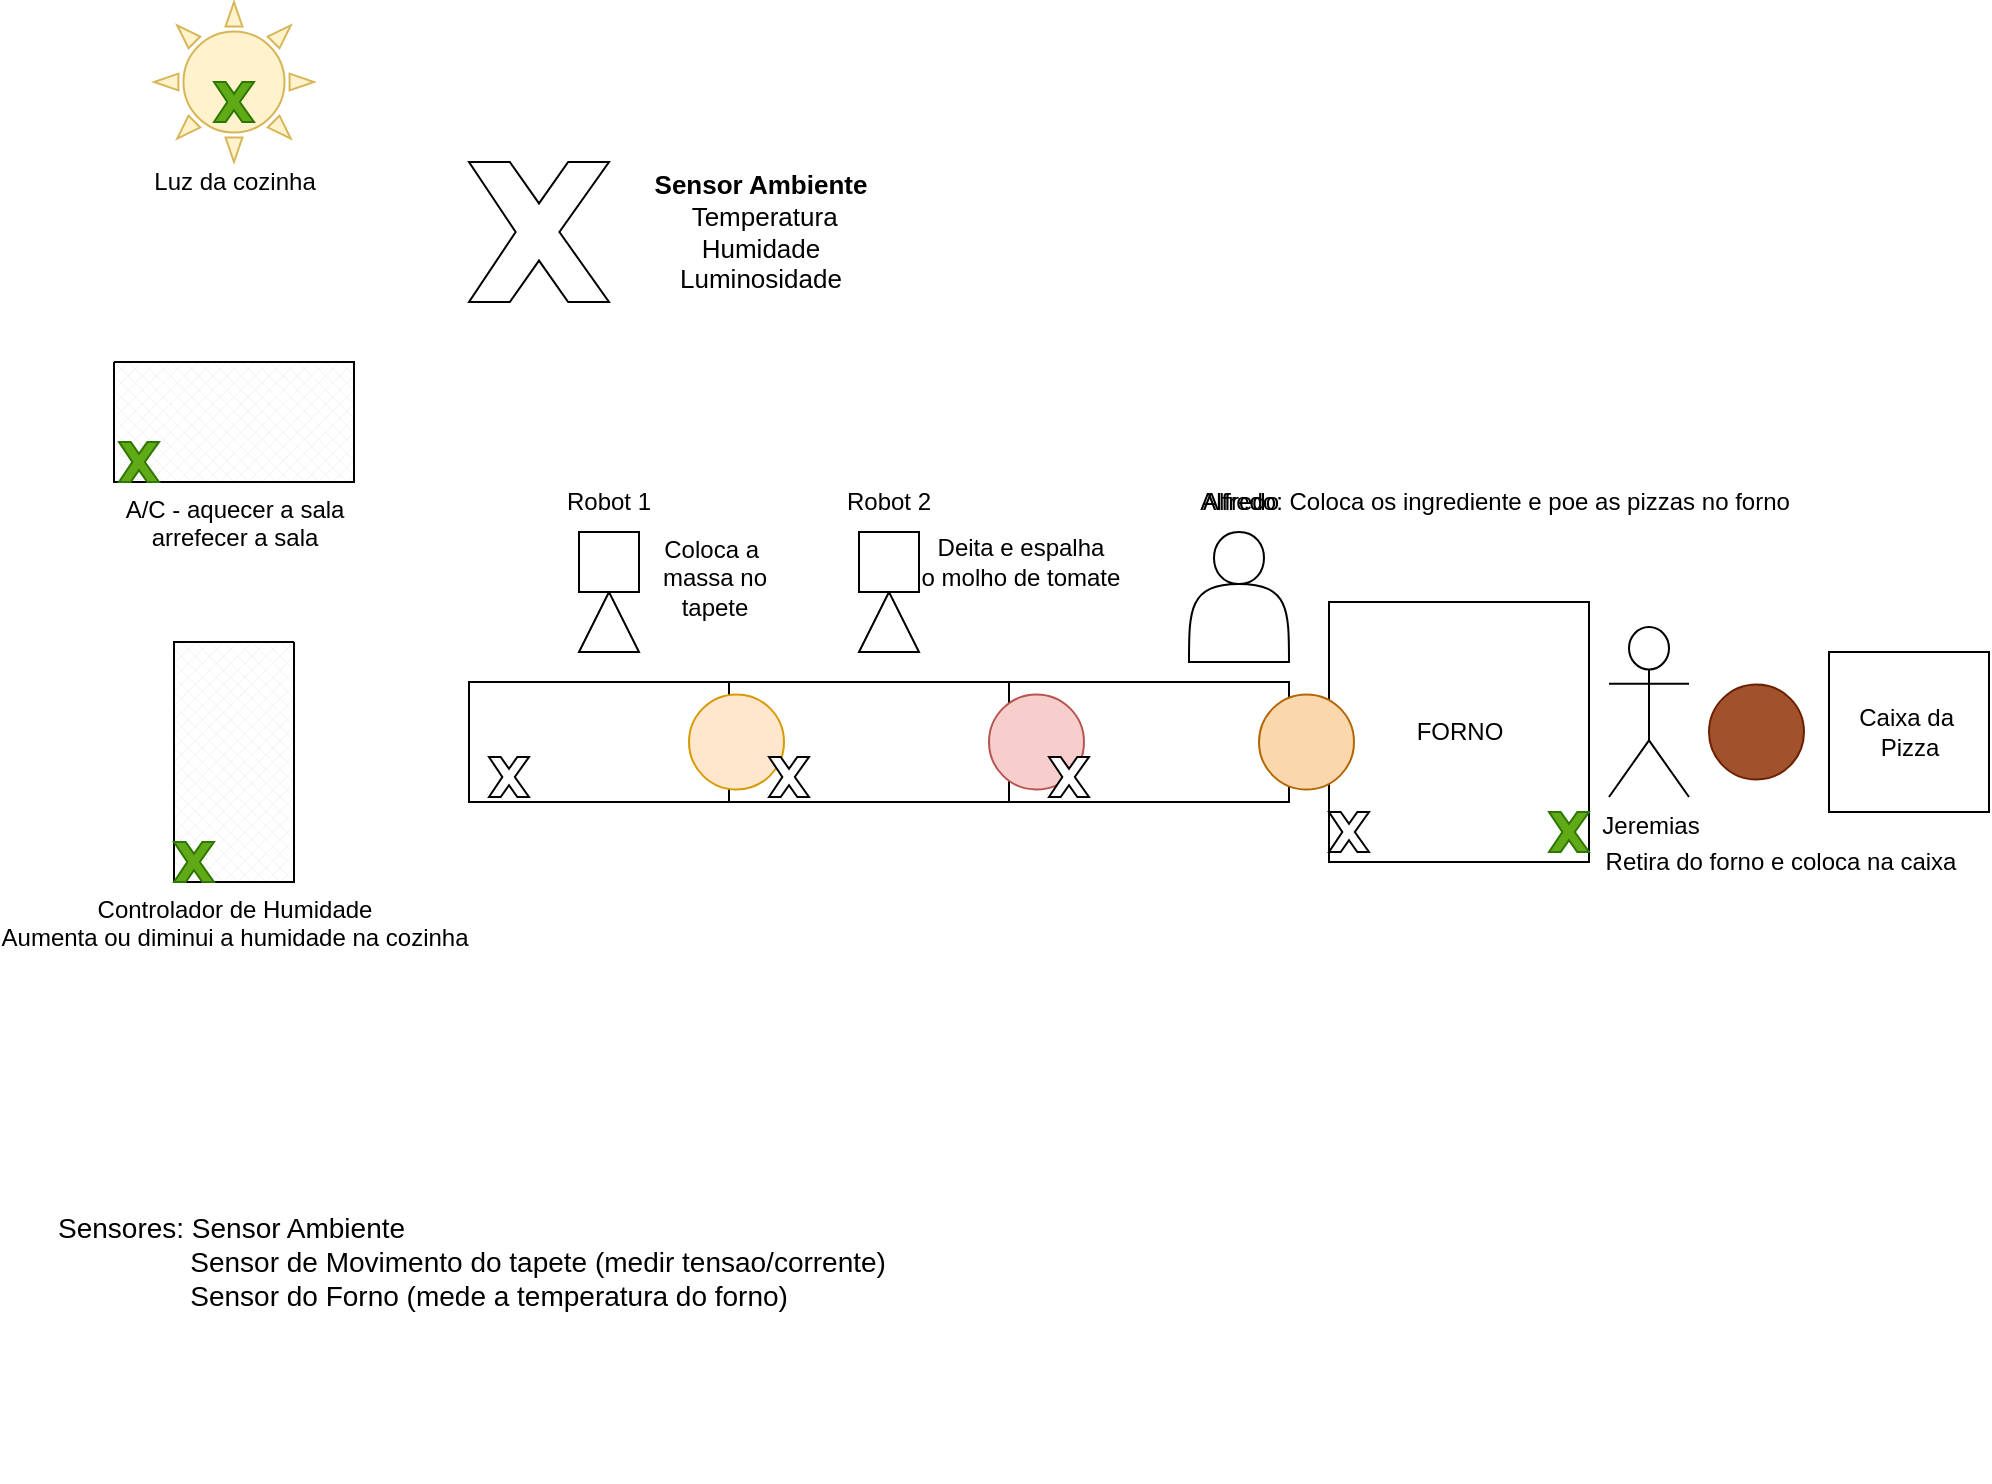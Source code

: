 <mxfile version="14.4.3" type="github">
  <diagram id="O8cKu8hD9Wat7ur4KSWv" name="v1">
    <mxGraphModel dx="1673" dy="896" grid="1" gridSize="10" guides="1" tooltips="1" connect="1" arrows="1" fold="1" page="1" pageScale="1" pageWidth="1169" pageHeight="827" math="0" shadow="0">
      <root>
        <mxCell id="0" />
        <mxCell id="1" parent="0" />
        <mxCell id="HmkSvmM_FdpT99_8etO7-1" value="" style="rounded=0;whiteSpace=wrap;html=1;" vertex="1" parent="1">
          <mxGeometry x="257.5" y="340" width="130" height="60" as="geometry" />
        </mxCell>
        <mxCell id="HmkSvmM_FdpT99_8etO7-2" value="" style="rounded=0;whiteSpace=wrap;html=1;" vertex="1" parent="1">
          <mxGeometry x="387.5" y="340" width="140" height="60" as="geometry" />
        </mxCell>
        <mxCell id="HmkSvmM_FdpT99_8etO7-3" value="" style="rounded=0;whiteSpace=wrap;html=1;" vertex="1" parent="1">
          <mxGeometry x="527.5" y="340" width="140" height="60" as="geometry" />
        </mxCell>
        <mxCell id="HmkSvmM_FdpT99_8etO7-4" value="FORNO" style="whiteSpace=wrap;html=1;aspect=fixed;" vertex="1" parent="1">
          <mxGeometry x="687.5" y="300" width="130" height="130" as="geometry" />
        </mxCell>
        <mxCell id="HmkSvmM_FdpT99_8etO7-5" value="" style="ellipse;whiteSpace=wrap;html=1;aspect=fixed;fillColor=#a0522d;strokeColor=#6D1F00;fontColor=#ffffff;" vertex="1" parent="1">
          <mxGeometry x="877.5" y="341.25" width="47.5" height="47.5" as="geometry" />
        </mxCell>
        <mxCell id="HmkSvmM_FdpT99_8etO7-6" value="Caixa da&amp;nbsp;&lt;br&gt;Pizza" style="whiteSpace=wrap;html=1;aspect=fixed;" vertex="1" parent="1">
          <mxGeometry x="937.5" y="325" width="80" height="80" as="geometry" />
        </mxCell>
        <mxCell id="HmkSvmM_FdpT99_8etO7-7" value="Jeremias" style="shape=umlActor;verticalLabelPosition=bottom;verticalAlign=top;html=1;outlineConnect=0;" vertex="1" parent="1">
          <mxGeometry x="827.5" y="312.5" width="40" height="85" as="geometry" />
        </mxCell>
        <mxCell id="HmkSvmM_FdpT99_8etO7-12" value="" style="triangle;whiteSpace=wrap;html=1;direction=north;" vertex="1" parent="1">
          <mxGeometry x="312.5" y="295" width="30" height="30" as="geometry" />
        </mxCell>
        <mxCell id="HmkSvmM_FdpT99_8etO7-13" value="" style="whiteSpace=wrap;html=1;aspect=fixed;" vertex="1" parent="1">
          <mxGeometry x="312.5" y="265" width="30" height="30" as="geometry" />
        </mxCell>
        <mxCell id="HmkSvmM_FdpT99_8etO7-14" value="" style="triangle;whiteSpace=wrap;html=1;direction=north;" vertex="1" parent="1">
          <mxGeometry x="452.5" y="295" width="30" height="30" as="geometry" />
        </mxCell>
        <mxCell id="HmkSvmM_FdpT99_8etO7-15" value="" style="whiteSpace=wrap;html=1;aspect=fixed;" vertex="1" parent="1">
          <mxGeometry x="452.5" y="265" width="30" height="30" as="geometry" />
        </mxCell>
        <mxCell id="HmkSvmM_FdpT99_8etO7-16" value="Robot 1" style="text;html=1;strokeColor=none;fillColor=none;align=center;verticalAlign=middle;whiteSpace=wrap;rounded=0;" vertex="1" parent="1">
          <mxGeometry x="300" y="240" width="55" height="20" as="geometry" />
        </mxCell>
        <mxCell id="HmkSvmM_FdpT99_8etO7-18" value="Robot 2" style="text;html=1;strokeColor=none;fillColor=none;align=center;verticalAlign=middle;whiteSpace=wrap;rounded=0;" vertex="1" parent="1">
          <mxGeometry x="440" y="240" width="55" height="20" as="geometry" />
        </mxCell>
        <mxCell id="HmkSvmM_FdpT99_8etO7-20" value="" style="ellipse;whiteSpace=wrap;html=1;aspect=fixed;fillColor=#fad7ac;strokeColor=#b46504;" vertex="1" parent="1">
          <mxGeometry x="652.5" y="346.25" width="47.5" height="47.5" as="geometry" />
        </mxCell>
        <mxCell id="HmkSvmM_FdpT99_8etO7-21" value="" style="shape=actor;whiteSpace=wrap;html=1;" vertex="1" parent="1">
          <mxGeometry x="617.5" y="265" width="50" height="65" as="geometry" />
        </mxCell>
        <mxCell id="HmkSvmM_FdpT99_8etO7-23" value="" style="ellipse;whiteSpace=wrap;html=1;aspect=fixed;fillColor=#ffe6cc;strokeColor=#d79b00;" vertex="1" parent="1">
          <mxGeometry x="367.5" y="346.25" width="47.5" height="47.5" as="geometry" />
        </mxCell>
        <mxCell id="HmkSvmM_FdpT99_8etO7-24" value="Alfredo" style="text;html=1;align=center;verticalAlign=middle;resizable=0;points=[];autosize=1;" vertex="1" parent="1">
          <mxGeometry x="617.5" y="240" width="50" height="20" as="geometry" />
        </mxCell>
        <mxCell id="HmkSvmM_FdpT99_8etO7-25" value="" style="verticalLabelPosition=bottom;verticalAlign=top;html=1;shape=mxgraph.basic.x" vertex="1" parent="1">
          <mxGeometry x="267.5" y="377.5" width="20" height="20" as="geometry" />
        </mxCell>
        <mxCell id="HmkSvmM_FdpT99_8etO7-26" value="" style="verticalLabelPosition=bottom;verticalAlign=top;html=1;shape=mxgraph.basic.x" vertex="1" parent="1">
          <mxGeometry x="407.5" y="377.5" width="20" height="20" as="geometry" />
        </mxCell>
        <mxCell id="HmkSvmM_FdpT99_8etO7-28" value="" style="verticalLabelPosition=bottom;verticalAlign=top;html=1;shape=mxgraph.basic.x" vertex="1" parent="1">
          <mxGeometry x="687.5" y="405" width="20" height="20" as="geometry" />
        </mxCell>
        <mxCell id="HmkSvmM_FdpT99_8etO7-30" value="A/C - aquecer a sala&lt;br&gt;arrefecer a sala" style="verticalLabelPosition=bottom;verticalAlign=top;html=1;shape=mxgraph.basic.patternFillRect;fillStyle=diagGrid;step=5;fillStrokeWidth=0.2;fillStrokeColor=#dddddd;" vertex="1" parent="1">
          <mxGeometry x="80" y="180" width="120" height="60" as="geometry" />
        </mxCell>
        <mxCell id="HmkSvmM_FdpT99_8etO7-29" value="" style="verticalLabelPosition=bottom;verticalAlign=top;html=1;shape=mxgraph.basic.x;fillColor=#60a917;strokeColor=#2D7600;fontColor=#ffffff;" vertex="1" parent="1">
          <mxGeometry x="82.5" y="220" width="20" height="20" as="geometry" />
        </mxCell>
        <mxCell id="HmkSvmM_FdpT99_8etO7-22" value="" style="ellipse;whiteSpace=wrap;html=1;aspect=fixed;fillColor=#f8cecc;strokeColor=#b85450;" vertex="1" parent="1">
          <mxGeometry x="517.5" y="346.25" width="47.5" height="47.5" as="geometry" />
        </mxCell>
        <mxCell id="HmkSvmM_FdpT99_8etO7-27" value="" style="verticalLabelPosition=bottom;verticalAlign=top;html=1;shape=mxgraph.basic.x" vertex="1" parent="1">
          <mxGeometry x="547.5" y="377.5" width="20" height="20" as="geometry" />
        </mxCell>
        <mxCell id="HmkSvmM_FdpT99_8etO7-33" value="Controlador de Humidade&lt;br&gt;Aumenta ou diminui a humidade na cozinha" style="verticalLabelPosition=bottom;verticalAlign=top;html=1;shape=mxgraph.basic.patternFillRect;fillStyle=diagGrid;step=5;fillStrokeWidth=0.2;fillStrokeColor=#dddddd;direction=south;" vertex="1" parent="1">
          <mxGeometry x="110" y="320" width="60" height="120" as="geometry" />
        </mxCell>
        <mxCell id="HmkSvmM_FdpT99_8etO7-34" value="" style="verticalLabelPosition=bottom;verticalAlign=top;html=1;shape=mxgraph.basic.x;fillColor=#60a917;strokeColor=#2D7600;fontColor=#ffffff;" vertex="1" parent="1">
          <mxGeometry x="110" y="420" width="20" height="20" as="geometry" />
        </mxCell>
        <mxCell id="HmkSvmM_FdpT99_8etO7-35" value="" style="verticalLabelPosition=bottom;verticalAlign=top;html=1;shape=mxgraph.basic.x;fillColor=#60a917;strokeColor=#2D7600;fontColor=#ffffff;" vertex="1" parent="1">
          <mxGeometry x="797.5" y="405" width="20" height="20" as="geometry" />
        </mxCell>
        <mxCell id="HmkSvmM_FdpT99_8etO7-36" value="Coloca a&amp;nbsp;&lt;br&gt;massa no&lt;br&gt;tapete" style="text;html=1;align=center;verticalAlign=middle;resizable=0;points=[];autosize=1;" vertex="1" parent="1">
          <mxGeometry x="345" y="262.5" width="70" height="50" as="geometry" />
        </mxCell>
        <mxCell id="HmkSvmM_FdpT99_8etO7-37" value="Deita e espalha&lt;br&gt;o molho de tomate" style="text;html=1;align=center;verticalAlign=middle;resizable=0;points=[];autosize=1;" vertex="1" parent="1">
          <mxGeometry x="477.5" y="265" width="110" height="30" as="geometry" />
        </mxCell>
        <mxCell id="HmkSvmM_FdpT99_8etO7-38" value="" style="verticalLabelPosition=bottom;verticalAlign=top;html=1;shape=mxgraph.basic.sun;fillColor=#fff2cc;strokeColor=#d6b656;" vertex="1" parent="1">
          <mxGeometry x="100" width="80" height="80" as="geometry" />
        </mxCell>
        <mxCell id="HmkSvmM_FdpT99_8etO7-39" value="" style="verticalLabelPosition=bottom;verticalAlign=top;html=1;shape=mxgraph.basic.x;fillColor=#60a917;strokeColor=#2D7600;fontColor=#ffffff;" vertex="1" parent="1">
          <mxGeometry x="130" y="40" width="20" height="20" as="geometry" />
        </mxCell>
        <mxCell id="HmkSvmM_FdpT99_8etO7-40" value="" style="verticalLabelPosition=bottom;verticalAlign=top;html=1;shape=mxgraph.basic.x" vertex="1" parent="1">
          <mxGeometry x="257.5" y="80" width="70" height="70" as="geometry" />
        </mxCell>
        <mxCell id="HmkSvmM_FdpT99_8etO7-41" value="&lt;font style=&quot;font-size: 13px&quot;&gt;&lt;b&gt;Sensor Ambiente&lt;/b&gt;&lt;br&gt;&amp;nbsp;Temperatura&lt;br&gt;Humidade&lt;br&gt;Luminosidade&lt;/font&gt;" style="text;html=1;align=center;verticalAlign=middle;resizable=0;points=[];autosize=1;" vertex="1" parent="1">
          <mxGeometry x="342.5" y="85" width="120" height="60" as="geometry" />
        </mxCell>
        <mxCell id="HmkSvmM_FdpT99_8etO7-42" value="Alfredo: Coloca os ingrediente e poe as pizzas no forno&lt;br&gt;" style="text;html=1;align=center;verticalAlign=middle;resizable=0;points=[];autosize=1;" vertex="1" parent="1">
          <mxGeometry x="615" y="240" width="310" height="20" as="geometry" />
        </mxCell>
        <mxCell id="HmkSvmM_FdpT99_8etO7-43" value="Retira do forno e coloca na caixa" style="text;html=1;align=center;verticalAlign=middle;resizable=0;points=[];autosize=1;" vertex="1" parent="1">
          <mxGeometry x="817.5" y="420" width="190" height="20" as="geometry" />
        </mxCell>
        <mxCell id="HmkSvmM_FdpT99_8etO7-44" value="Luz da cozinha" style="text;html=1;align=center;verticalAlign=middle;resizable=0;points=[];autosize=1;" vertex="1" parent="1">
          <mxGeometry x="90" y="80" width="100" height="20" as="geometry" />
        </mxCell>
        <mxCell id="HmkSvmM_FdpT99_8etO7-46" value="&lt;span style=&quot;font-size: 14px&quot;&gt;Sensores: Sensor Ambiente&amp;nbsp;&lt;br&gt;&amp;nbsp; &amp;nbsp; &amp;nbsp; &amp;nbsp; &amp;nbsp; &amp;nbsp; &amp;nbsp; &amp;nbsp; &amp;nbsp;Sensor de Movimento do tapete (medir tensao/corrente)&lt;br&gt;&amp;nbsp; &amp;nbsp; &amp;nbsp; &amp;nbsp; &amp;nbsp; &amp;nbsp; &amp;nbsp; &amp;nbsp; &amp;nbsp;Sensor do Forno (mede a temperatura do forno)&lt;br&gt;&lt;/span&gt;" style="text;html=1;strokeColor=none;fillColor=none;align=left;verticalAlign=middle;whiteSpace=wrap;rounded=0;" vertex="1" parent="1">
          <mxGeometry x="50" y="520" width="460" height="220" as="geometry" />
        </mxCell>
      </root>
    </mxGraphModel>
  </diagram>
</mxfile>
